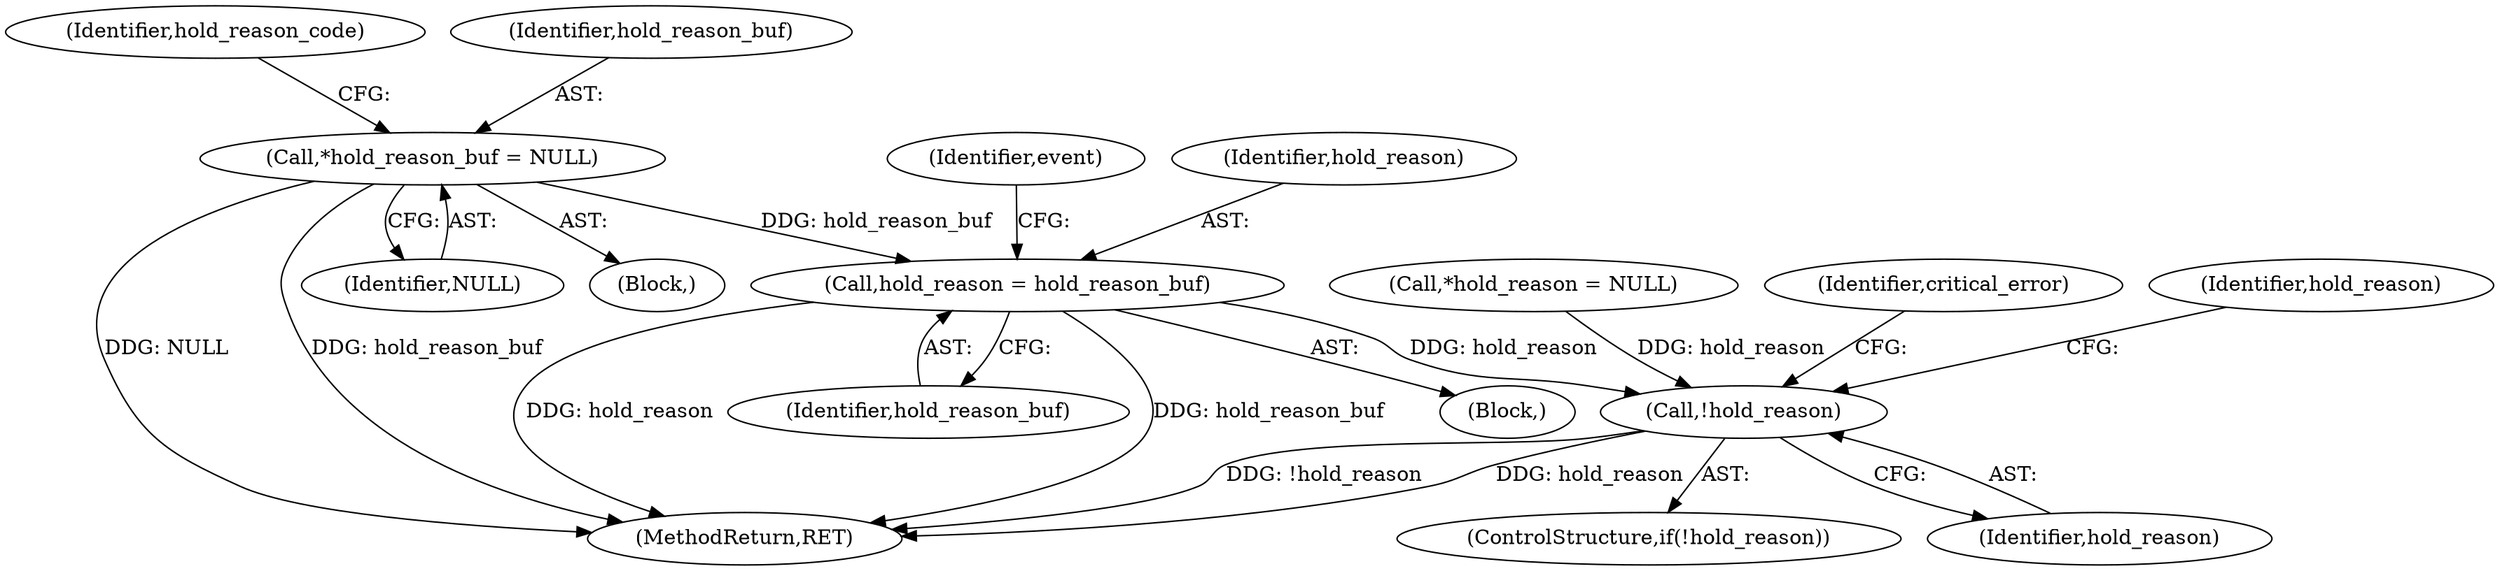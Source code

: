 digraph "0_htcondor_5e5571d1a431eb3c61977b6dd6ec90186ef79867_6@pointer" {
"1000173" [label="(Call,hold_reason = hold_reason_buf)"];
"1000130" [label="(Call,*hold_reason_buf = NULL)"];
"1000218" [label="(Call,!hold_reason)"];
"1000126" [label="(Call,*hold_reason = NULL)"];
"1000102" [label="(Block,)"];
"1000225" [label="(Identifier,critical_error)"];
"1000281" [label="(MethodReturn,RET)"];
"1000135" [label="(Identifier,hold_reason_code)"];
"1000222" [label="(Identifier,hold_reason)"];
"1000173" [label="(Call,hold_reason = hold_reason_buf)"];
"1000130" [label="(Call,*hold_reason_buf = NULL)"];
"1000131" [label="(Identifier,hold_reason_buf)"];
"1000217" [label="(ControlStructure,if(!hold_reason))"];
"1000219" [label="(Identifier,hold_reason)"];
"1000132" [label="(Identifier,NULL)"];
"1000172" [label="(Block,)"];
"1000218" [label="(Call,!hold_reason)"];
"1000179" [label="(Identifier,event)"];
"1000174" [label="(Identifier,hold_reason)"];
"1000175" [label="(Identifier,hold_reason_buf)"];
"1000173" -> "1000172"  [label="AST: "];
"1000173" -> "1000175"  [label="CFG: "];
"1000174" -> "1000173"  [label="AST: "];
"1000175" -> "1000173"  [label="AST: "];
"1000179" -> "1000173"  [label="CFG: "];
"1000173" -> "1000281"  [label="DDG: hold_reason"];
"1000173" -> "1000281"  [label="DDG: hold_reason_buf"];
"1000130" -> "1000173"  [label="DDG: hold_reason_buf"];
"1000173" -> "1000218"  [label="DDG: hold_reason"];
"1000130" -> "1000102"  [label="AST: "];
"1000130" -> "1000132"  [label="CFG: "];
"1000131" -> "1000130"  [label="AST: "];
"1000132" -> "1000130"  [label="AST: "];
"1000135" -> "1000130"  [label="CFG: "];
"1000130" -> "1000281"  [label="DDG: NULL"];
"1000130" -> "1000281"  [label="DDG: hold_reason_buf"];
"1000218" -> "1000217"  [label="AST: "];
"1000218" -> "1000219"  [label="CFG: "];
"1000219" -> "1000218"  [label="AST: "];
"1000222" -> "1000218"  [label="CFG: "];
"1000225" -> "1000218"  [label="CFG: "];
"1000218" -> "1000281"  [label="DDG: hold_reason"];
"1000218" -> "1000281"  [label="DDG: !hold_reason"];
"1000126" -> "1000218"  [label="DDG: hold_reason"];
}
